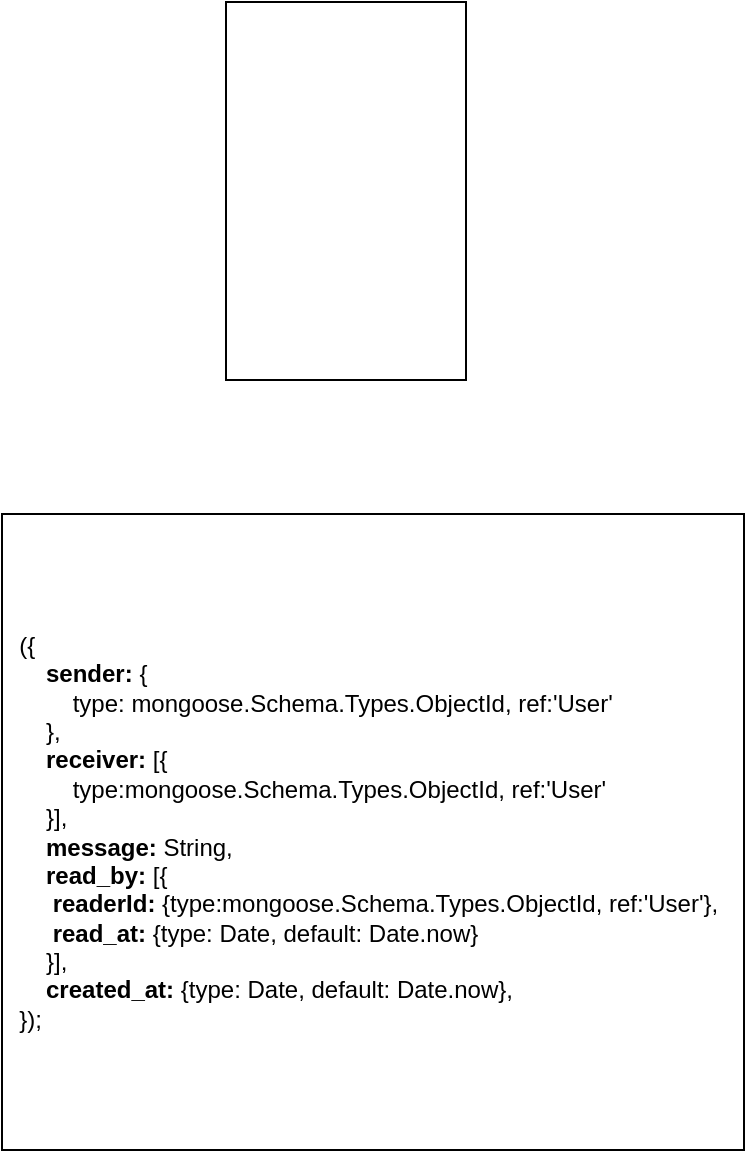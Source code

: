 <mxfile version="13.9.2" type="github"><diagram id="ERtJUcit2QA-R1B6kV4Z" name="Page-1"><mxGraphModel dx="761" dy="343" grid="0" gridSize="10" guides="1" tooltips="1" connect="1" arrows="1" fold="1" page="1" pageScale="1" pageWidth="1100" pageHeight="850" math="0" shadow="0"><root><mxCell id="0"/><mxCell id="1" parent="0"/><mxCell id="n_6YIvcGTNlwgTO5OjOo-1" value="" style="rounded=0;whiteSpace=wrap;html=1;" parent="1" vertex="1"><mxGeometry x="160" y="27" width="120" height="189" as="geometry"/></mxCell><mxCell id="n_6YIvcGTNlwgTO5OjOo-3" value="&lt;div&gt;&lt;span style=&quot;font-size: 12px&quot;&gt;&amp;nbsp; ({&lt;/span&gt;&lt;/div&gt;&lt;div&gt;&lt;span style=&quot;font-size: 12px&quot;&gt;&lt;b&gt;&amp;nbsp; &amp;nbsp; &amp;nbsp; sender:&lt;/b&gt; {&lt;/span&gt;&lt;/div&gt;&amp;nbsp; &amp;nbsp; &amp;nbsp; &amp;nbsp; &amp;nbsp; type: mongoose.Schema.Types.ObjectId, ref:'User'&lt;div&gt;&lt;span style=&quot;font-size: 12px&quot;&gt;&amp;nbsp; &amp;nbsp; &amp;nbsp; }&lt;/span&gt;&lt;span&gt;,&amp;nbsp; &amp;nbsp;&lt;/span&gt;&lt;/div&gt;&lt;div&gt;&lt;b&gt;&amp;nbsp; &amp;nbsp; &amp;nbsp; receiver:&lt;/b&gt; [{&lt;/div&gt;&lt;div&gt;&amp;nbsp; &amp;nbsp; &amp;nbsp; &amp;nbsp; &amp;nbsp; type:mongoose.Schema.Types.ObjectId, ref:'User'&lt;span&gt;&lt;br&gt;&lt;/span&gt;&lt;/div&gt;&lt;div&gt;&lt;span&gt;&amp;nbsp; &amp;nbsp; &amp;nbsp; }],&amp;nbsp;&lt;/span&gt;&lt;/div&gt;&lt;div&gt;&lt;span style=&quot;font-size: 12px&quot;&gt;&lt;b&gt;&amp;nbsp; &amp;nbsp; &amp;nbsp; message:&lt;/b&gt; String,&amp;nbsp;&lt;/span&gt;&lt;/div&gt;&lt;div&gt;&lt;span style=&quot;font-size: 12px&quot;&gt;&lt;b&gt;&amp;nbsp; &amp;nbsp; &amp;nbsp; read_by:&lt;/b&gt; [{&lt;/span&gt;&lt;/div&gt;&lt;div&gt;&lt;span style=&quot;font-size: 12px&quot;&gt;&lt;b&gt;&amp;nbsp; &amp;nbsp; &amp;nbsp; &amp;nbsp;readerId:&lt;/b&gt; {type:mongoose.Schema.Types.ObjectId, ref:'User'},&lt;/span&gt;&lt;/div&gt;&lt;div&gt;&lt;span style=&quot;font-size: 12px&quot;&gt;&lt;b&gt;&amp;nbsp; &amp;nbsp; &amp;nbsp; &amp;nbsp;read_at:&lt;/b&gt; {type: Date, default: Date.now}&lt;/span&gt;&lt;/div&gt;&lt;div&gt;&lt;span style=&quot;font-size: 12px&quot;&gt;&amp;nbsp; &amp;nbsp; &amp;nbsp; }],&lt;/span&gt;&lt;/div&gt;&lt;div&gt;&lt;span style=&quot;font-size: 12px&quot;&gt;&lt;b&gt;&amp;nbsp; &amp;nbsp; &amp;nbsp; created_at:&lt;/b&gt; {type: Date, default: Date.now},&lt;/span&gt;&amp;nbsp;&amp;nbsp;&lt;/div&gt;&lt;div&gt;&lt;span style=&quot;font-size: 12px&quot;&gt;&amp;nbsp; });&lt;/span&gt;&lt;/div&gt;" style="rounded=0;whiteSpace=wrap;html=1;align=left;" parent="1" vertex="1"><mxGeometry x="48" y="283" width="371" height="318" as="geometry"/></mxCell></root></mxGraphModel></diagram></mxfile>